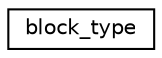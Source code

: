 digraph "Graphical Class Hierarchy"
{
 // LATEX_PDF_SIZE
  edge [fontname="Helvetica",fontsize="10",labelfontname="Helvetica",labelfontsize="10"];
  node [fontname="Helvetica",fontsize="10",shape=record];
  rankdir="LR";
  Node0 [label="block_type",height=0.2,width=0.4,color="black", fillcolor="white", style="filled",URL="$classblock__type.html",tooltip=" "];
}

